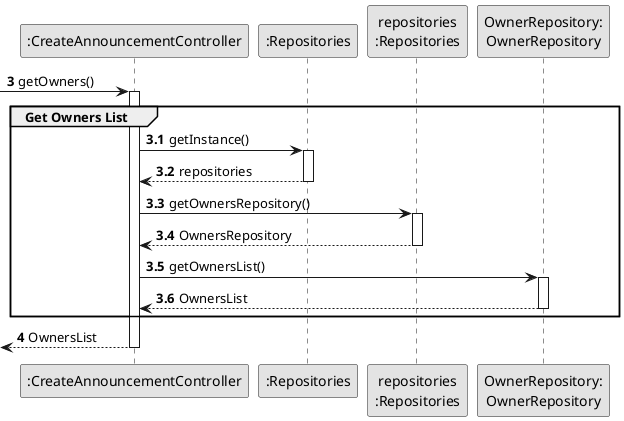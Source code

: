 @startuml
skinparam monochrome true
skinparam packageStyle rectangle
skinparam shadowing false

autonumber

'hide footbox

participant ":CreateAnnouncementController" as CTRL
participant ":Repositories" as RepositorySingleton
participant "repositories\n:Repositories" as PLAT
participant "OwnerRepository:\nOwnerRepository" as TaskCategoryRepository

autonumber 3

 -> CTRL : getOwners()
autonumber 3.1
activate CTRL
    group Get Owners List


            CTRL -> RepositorySingleton : getInstance()
            activate RepositorySingleton

                RepositorySingleton --> CTRL: repositories
            deactivate RepositorySingleton

            CTRL -> PLAT : getOwnersRepository()
            activate PLAT

                PLAT --> CTRL: OwnersRepository
            deactivate PLAT

            CTRL -> TaskCategoryRepository : getOwnersList()
            activate TaskCategoryRepository

                TaskCategoryRepository --> CTRL : OwnersList
            deactivate TaskCategoryRepository


    end
    autonumber 4
    <-- CTRL  : OwnersList
deactivate CTRL


@enduml